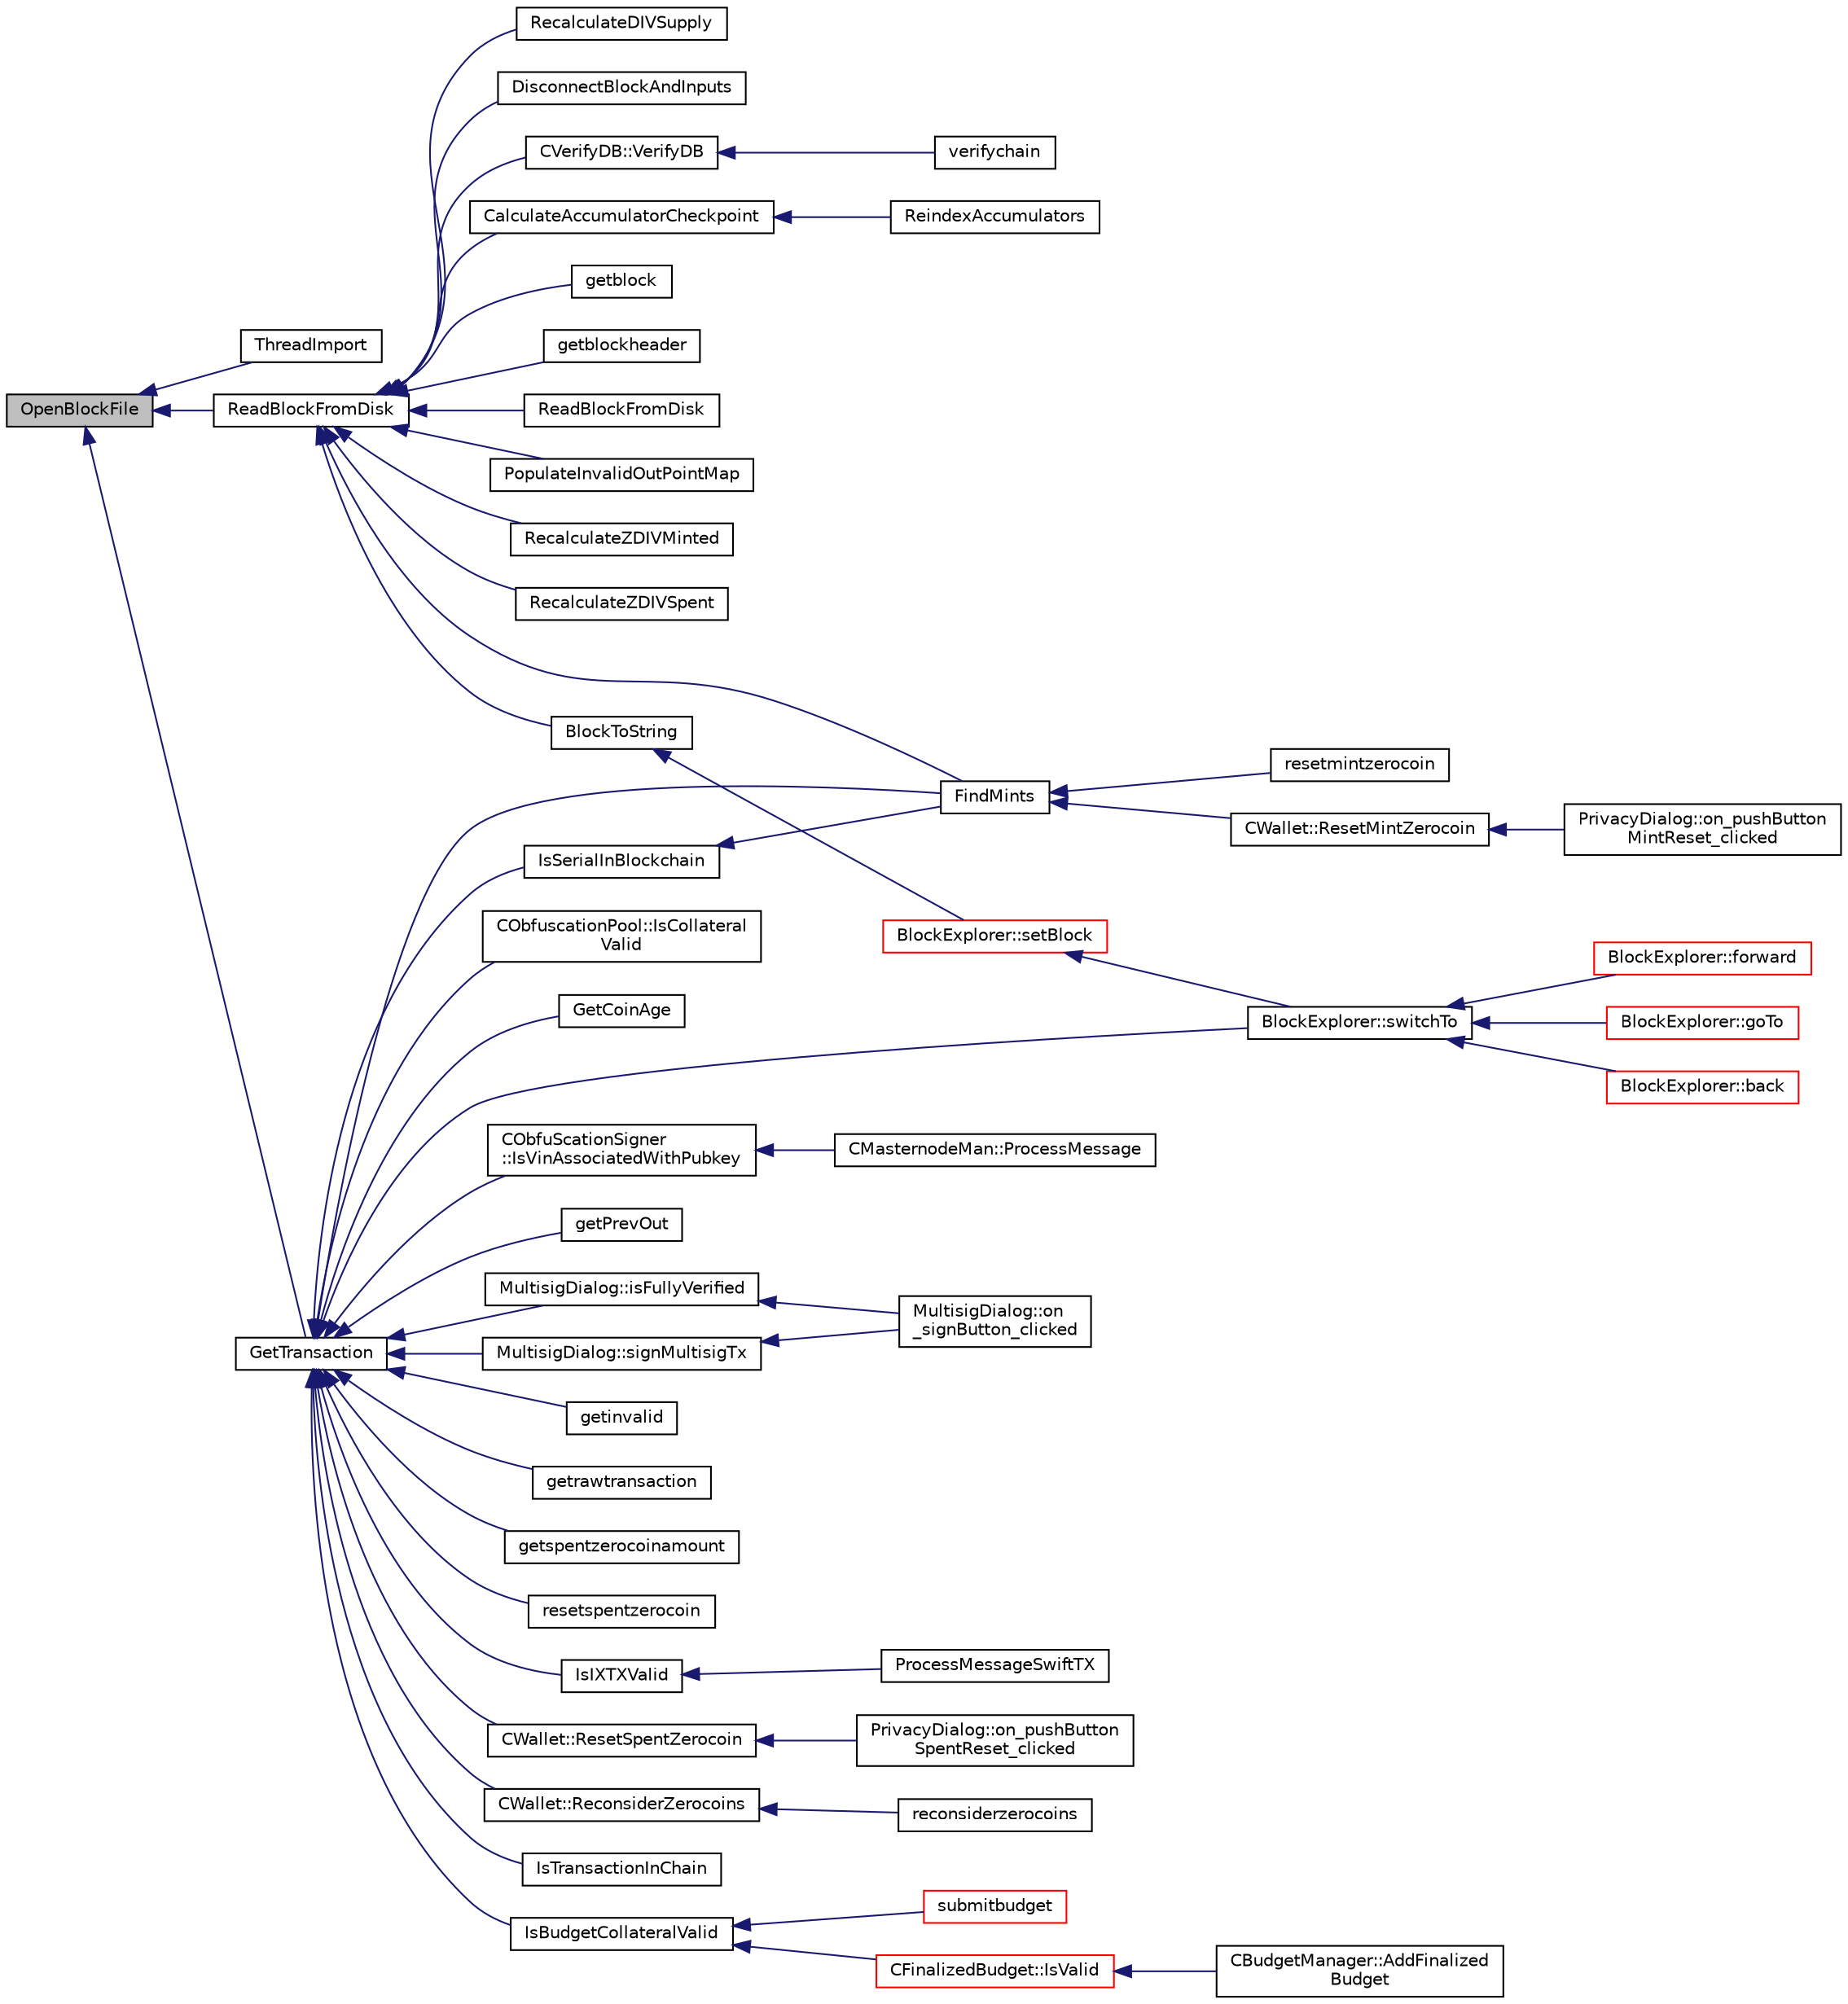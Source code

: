 digraph "OpenBlockFile"
{
  edge [fontname="Helvetica",fontsize="10",labelfontname="Helvetica",labelfontsize="10"];
  node [fontname="Helvetica",fontsize="10",shape=record];
  rankdir="LR";
  Node1046 [label="OpenBlockFile",height=0.2,width=0.4,color="black", fillcolor="grey75", style="filled", fontcolor="black"];
  Node1046 -> Node1047 [dir="back",color="midnightblue",fontsize="10",style="solid",fontname="Helvetica"];
  Node1047 [label="ThreadImport",height=0.2,width=0.4,color="black", fillcolor="white", style="filled",URL="$init_8cpp.html#a0189c34248cd89bbbe20d4d6045bd7c9"];
  Node1046 -> Node1048 [dir="back",color="midnightblue",fontsize="10",style="solid",fontname="Helvetica"];
  Node1048 [label="GetTransaction",height=0.2,width=0.4,color="black", fillcolor="white", style="filled",URL="$transaction_8cpp.html#a044ae412844f02db690466dd24d9bb71",tooltip="Return transaction in tx, and if it was found inside a block, its hash is placed in hashBlock..."];
  Node1048 -> Node1049 [dir="back",color="midnightblue",fontsize="10",style="solid",fontname="Helvetica"];
  Node1049 [label="GetCoinAge",height=0.2,width=0.4,color="black", fillcolor="white", style="filled",URL="$main_8h.html#a21bc4b48fd02104afe1a40b20c1cb6a3"];
  Node1048 -> Node1050 [dir="back",color="midnightblue",fontsize="10",style="solid",fontname="Helvetica"];
  Node1050 [label="FindMints",height=0.2,width=0.4,color="black", fillcolor="white", style="filled",URL="$main_8h.html#a5bdf923beb5f3417fd033c28216b6acb"];
  Node1050 -> Node1051 [dir="back",color="midnightblue",fontsize="10",style="solid",fontname="Helvetica"];
  Node1051 [label="resetmintzerocoin",height=0.2,width=0.4,color="black", fillcolor="white", style="filled",URL="$rpcwallet_8cpp.html#a9336d9bdaa3e1ebb98fb2cc6fdef1d9b"];
  Node1050 -> Node1052 [dir="back",color="midnightblue",fontsize="10",style="solid",fontname="Helvetica"];
  Node1052 [label="CWallet::ResetMintZerocoin",height=0.2,width=0.4,color="black", fillcolor="white", style="filled",URL="$class_c_wallet.html#a48b81fb27683fe4693a7385909dcd391"];
  Node1052 -> Node1053 [dir="back",color="midnightblue",fontsize="10",style="solid",fontname="Helvetica"];
  Node1053 [label="PrivacyDialog::on_pushButton\lMintReset_clicked",height=0.2,width=0.4,color="black", fillcolor="white", style="filled",URL="$class_privacy_dialog.html#a1a50924516087ce5810b2b2831567a31"];
  Node1048 -> Node1054 [dir="back",color="midnightblue",fontsize="10",style="solid",fontname="Helvetica"];
  Node1054 [label="IsSerialInBlockchain",height=0.2,width=0.4,color="black", fillcolor="white", style="filled",URL="$main_8h.html#a1a986f7c3a557068daa8fa72f7daf3e6"];
  Node1054 -> Node1050 [dir="back",color="midnightblue",fontsize="10",style="solid",fontname="Helvetica"];
  Node1048 -> Node1055 [dir="back",color="midnightblue",fontsize="10",style="solid",fontname="Helvetica"];
  Node1055 [label="IsTransactionInChain",height=0.2,width=0.4,color="black", fillcolor="white", style="filled",URL="$main_8h.html#acf680d8592846483eb46cb87478cee95"];
  Node1048 -> Node1056 [dir="back",color="midnightblue",fontsize="10",style="solid",fontname="Helvetica"];
  Node1056 [label="IsBudgetCollateralValid",height=0.2,width=0.4,color="black", fillcolor="white", style="filled",URL="$masternode-budget_8h.html#af987fefd1417be5dcd356634986dbf83"];
  Node1056 -> Node1057 [dir="back",color="midnightblue",fontsize="10",style="solid",fontname="Helvetica"];
  Node1057 [label="CFinalizedBudget::IsValid",height=0.2,width=0.4,color="red", fillcolor="white", style="filled",URL="$class_c_finalized_budget.html#ae91a3b63f88979a2cf5252b91b9f339d"];
  Node1057 -> Node1058 [dir="back",color="midnightblue",fontsize="10",style="solid",fontname="Helvetica"];
  Node1058 [label="CBudgetManager::AddFinalized\lBudget",height=0.2,width=0.4,color="black", fillcolor="white", style="filled",URL="$class_c_budget_manager.html#a3639ad9a2b26e5d7611f55bbb79723d7"];
  Node1056 -> Node1060 [dir="back",color="midnightblue",fontsize="10",style="solid",fontname="Helvetica"];
  Node1060 [label="submitbudget",height=0.2,width=0.4,color="red", fillcolor="white", style="filled",URL="$rpcmasternode-budget_8cpp.html#a7567b2accf3b6fd9ae5a98b9e6506e9e"];
  Node1048 -> Node1062 [dir="back",color="midnightblue",fontsize="10",style="solid",fontname="Helvetica"];
  Node1062 [label="CObfuscationPool::IsCollateral\lValid",height=0.2,width=0.4,color="black", fillcolor="white", style="filled",URL="$class_c_obfuscation_pool.html#a821ebbd4ae62c5ad7e80e24a3038bdec",tooltip="If the collateral is valid given by a client. "];
  Node1048 -> Node1063 [dir="back",color="midnightblue",fontsize="10",style="solid",fontname="Helvetica"];
  Node1063 [label="CObfuScationSigner\l::IsVinAssociatedWithPubkey",height=0.2,width=0.4,color="black", fillcolor="white", style="filled",URL="$class_c_obfu_scation_signer.html#ae52356535949db63ac24a3815c0ca117",tooltip="Is the inputs associated with this public key? (and there is 10000 DIV - checking if valid masternode..."];
  Node1063 -> Node1064 [dir="back",color="midnightblue",fontsize="10",style="solid",fontname="Helvetica"];
  Node1064 [label="CMasternodeMan::ProcessMessage",height=0.2,width=0.4,color="black", fillcolor="white", style="filled",URL="$class_c_masternode_man.html#ae3e5d263cebdcd932eca49caeadce9aa"];
  Node1048 -> Node1065 [dir="back",color="midnightblue",fontsize="10",style="solid",fontname="Helvetica"];
  Node1065 [label="getPrevOut",height=0.2,width=0.4,color="black", fillcolor="white", style="filled",URL="$blockexplorer_8h.html#ade846262ab59cf467f3bff6c3a31a52c"];
  Node1048 -> Node1066 [dir="back",color="midnightblue",fontsize="10",style="solid",fontname="Helvetica"];
  Node1066 [label="BlockExplorer::switchTo",height=0.2,width=0.4,color="black", fillcolor="white", style="filled",URL="$class_block_explorer.html#a24d6353efb00436dd029e234e3a86121"];
  Node1066 -> Node1067 [dir="back",color="midnightblue",fontsize="10",style="solid",fontname="Helvetica"];
  Node1067 [label="BlockExplorer::goTo",height=0.2,width=0.4,color="red", fillcolor="white", style="filled",URL="$class_block_explorer.html#a32a642323bf89030d4f3519d79893ccd"];
  Node1066 -> Node1071 [dir="back",color="midnightblue",fontsize="10",style="solid",fontname="Helvetica"];
  Node1071 [label="BlockExplorer::back",height=0.2,width=0.4,color="red", fillcolor="white", style="filled",URL="$class_block_explorer.html#aed5a84d4c9691f29721829eca6023169"];
  Node1066 -> Node1072 [dir="back",color="midnightblue",fontsize="10",style="solid",fontname="Helvetica"];
  Node1072 [label="BlockExplorer::forward",height=0.2,width=0.4,color="red", fillcolor="white", style="filled",URL="$class_block_explorer.html#a062131c18869d12dc393775f3695e89f"];
  Node1048 -> Node1073 [dir="back",color="midnightblue",fontsize="10",style="solid",fontname="Helvetica"];
  Node1073 [label="MultisigDialog::signMultisigTx",height=0.2,width=0.4,color="black", fillcolor="white", style="filled",URL="$class_multisig_dialog.html#accd639f522281361bdf409e88909eb98"];
  Node1073 -> Node1074 [dir="back",color="midnightblue",fontsize="10",style="solid",fontname="Helvetica"];
  Node1074 [label="MultisigDialog::on\l_signButton_clicked",height=0.2,width=0.4,color="black", fillcolor="white", style="filled",URL="$class_multisig_dialog.html#a5fdc6c2578e0f4e2f7900a3723d223ae"];
  Node1048 -> Node1075 [dir="back",color="midnightblue",fontsize="10",style="solid",fontname="Helvetica"];
  Node1075 [label="MultisigDialog::isFullyVerified",height=0.2,width=0.4,color="black", fillcolor="white", style="filled",URL="$class_multisig_dialog.html#a3e11d93578e92591af343b003b817dfe"];
  Node1075 -> Node1074 [dir="back",color="midnightblue",fontsize="10",style="solid",fontname="Helvetica"];
  Node1048 -> Node1076 [dir="back",color="midnightblue",fontsize="10",style="solid",fontname="Helvetica"];
  Node1076 [label="getinvalid",height=0.2,width=0.4,color="black", fillcolor="white", style="filled",URL="$rpcblockchain_8cpp.html#a1a8c56576372cf3e61515c4b7b55e60f"];
  Node1048 -> Node1077 [dir="back",color="midnightblue",fontsize="10",style="solid",fontname="Helvetica"];
  Node1077 [label="getrawtransaction",height=0.2,width=0.4,color="black", fillcolor="white", style="filled",URL="$rpcrawtransaction_8cpp.html#a12e1b8a05d99d1544e5343c2282cc55a"];
  Node1048 -> Node1078 [dir="back",color="midnightblue",fontsize="10",style="solid",fontname="Helvetica"];
  Node1078 [label="getspentzerocoinamount",height=0.2,width=0.4,color="black", fillcolor="white", style="filled",URL="$rpcrawtransaction_8cpp.html#af1e6a7813ea10b5897295724b9f06dfb"];
  Node1048 -> Node1079 [dir="back",color="midnightblue",fontsize="10",style="solid",fontname="Helvetica"];
  Node1079 [label="resetspentzerocoin",height=0.2,width=0.4,color="black", fillcolor="white", style="filled",URL="$rpcwallet_8cpp.html#afb44b523a9bdf20668ec1e8f2161aa1a"];
  Node1048 -> Node1080 [dir="back",color="midnightblue",fontsize="10",style="solid",fontname="Helvetica"];
  Node1080 [label="IsIXTXValid",height=0.2,width=0.4,color="black", fillcolor="white", style="filled",URL="$swifttx_8h.html#a091b5dc50769595bb701d5f85ca475e5"];
  Node1080 -> Node1081 [dir="back",color="midnightblue",fontsize="10",style="solid",fontname="Helvetica"];
  Node1081 [label="ProcessMessageSwiftTX",height=0.2,width=0.4,color="black", fillcolor="white", style="filled",URL="$swifttx_8h.html#a155e5c12fe35b2b4129c46ba9b66b06f"];
  Node1048 -> Node1082 [dir="back",color="midnightblue",fontsize="10",style="solid",fontname="Helvetica"];
  Node1082 [label="CWallet::ResetSpentZerocoin",height=0.2,width=0.4,color="black", fillcolor="white", style="filled",URL="$class_c_wallet.html#abc70af84f54700a62cf8ef530f6faaaa"];
  Node1082 -> Node1083 [dir="back",color="midnightblue",fontsize="10",style="solid",fontname="Helvetica"];
  Node1083 [label="PrivacyDialog::on_pushButton\lSpentReset_clicked",height=0.2,width=0.4,color="black", fillcolor="white", style="filled",URL="$class_privacy_dialog.html#a4bbf07a37a93225e0ef7806d77ff3264"];
  Node1048 -> Node1084 [dir="back",color="midnightblue",fontsize="10",style="solid",fontname="Helvetica"];
  Node1084 [label="CWallet::ReconsiderZerocoins",height=0.2,width=0.4,color="black", fillcolor="white", style="filled",URL="$class_c_wallet.html#ae0d869b52e1efd245bd5fcbbff925531"];
  Node1084 -> Node1085 [dir="back",color="midnightblue",fontsize="10",style="solid",fontname="Helvetica"];
  Node1085 [label="reconsiderzerocoins",height=0.2,width=0.4,color="black", fillcolor="white", style="filled",URL="$rpcwallet_8cpp.html#a2e2e1892b694084c83714431479f5c7a"];
  Node1046 -> Node1086 [dir="back",color="midnightblue",fontsize="10",style="solid",fontname="Helvetica"];
  Node1086 [label="ReadBlockFromDisk",height=0.2,width=0.4,color="black", fillcolor="white", style="filled",URL="$main_8h.html#a2dc350346749b7da7f4b40c114ee5147"];
  Node1086 -> Node1087 [dir="back",color="midnightblue",fontsize="10",style="solid",fontname="Helvetica"];
  Node1087 [label="CalculateAccumulatorCheckpoint",height=0.2,width=0.4,color="black", fillcolor="white", style="filled",URL="$accumulators_8h.html#a62f6e6ab26cfeebb5b184a41ba770e0e"];
  Node1087 -> Node1088 [dir="back",color="midnightblue",fontsize="10",style="solid",fontname="Helvetica"];
  Node1088 [label="ReindexAccumulators",height=0.2,width=0.4,color="black", fillcolor="white", style="filled",URL="$main_8h.html#a4a74b45eb12b8c115906e305e109c5d9"];
  Node1086 -> Node1050 [dir="back",color="midnightblue",fontsize="10",style="solid",fontname="Helvetica"];
  Node1086 -> Node1089 [dir="back",color="midnightblue",fontsize="10",style="solid",fontname="Helvetica"];
  Node1089 [label="ReadBlockFromDisk",height=0.2,width=0.4,color="black", fillcolor="white", style="filled",URL="$main_8h.html#a445ff051f3b0038c0b19b7e1156c9f95"];
  Node1086 -> Node1090 [dir="back",color="midnightblue",fontsize="10",style="solid",fontname="Helvetica"];
  Node1090 [label="PopulateInvalidOutPointMap",height=0.2,width=0.4,color="black", fillcolor="white", style="filled",URL="$main_8h.html#ae7d38ec9b36061a4216d318d34dde6e2"];
  Node1086 -> Node1091 [dir="back",color="midnightblue",fontsize="10",style="solid",fontname="Helvetica"];
  Node1091 [label="RecalculateZDIVMinted",height=0.2,width=0.4,color="black", fillcolor="white", style="filled",URL="$main_8h.html#a4143f85b263bcd3fc3915dbc19009495"];
  Node1086 -> Node1092 [dir="back",color="midnightblue",fontsize="10",style="solid",fontname="Helvetica"];
  Node1092 [label="RecalculateZDIVSpent",height=0.2,width=0.4,color="black", fillcolor="white", style="filled",URL="$main_8h.html#a161774bfe6fd9f0422f56db71f98071b"];
  Node1086 -> Node1093 [dir="back",color="midnightblue",fontsize="10",style="solid",fontname="Helvetica"];
  Node1093 [label="RecalculateDIVSupply",height=0.2,width=0.4,color="black", fillcolor="white", style="filled",URL="$main_8h.html#aebdec7b14f50bbafc5aafe72f08c716d"];
  Node1086 -> Node1094 [dir="back",color="midnightblue",fontsize="10",style="solid",fontname="Helvetica"];
  Node1094 [label="DisconnectBlockAndInputs",height=0.2,width=0.4,color="black", fillcolor="white", style="filled",URL="$main_8cpp.html#acc33d7f850152cbbb9d00f7c71d99704"];
  Node1086 -> Node1095 [dir="back",color="midnightblue",fontsize="10",style="solid",fontname="Helvetica"];
  Node1095 [label="CVerifyDB::VerifyDB",height=0.2,width=0.4,color="black", fillcolor="white", style="filled",URL="$class_c_verify_d_b.html#a5d3e3ade35a14ddce2404e18e4b1df50"];
  Node1095 -> Node1096 [dir="back",color="midnightblue",fontsize="10",style="solid",fontname="Helvetica"];
  Node1096 [label="verifychain",height=0.2,width=0.4,color="black", fillcolor="white", style="filled",URL="$rpcblockchain_8cpp.html#a0b1dd8862fc7292c243ad9489f96a3c8"];
  Node1086 -> Node1097 [dir="back",color="midnightblue",fontsize="10",style="solid",fontname="Helvetica"];
  Node1097 [label="BlockToString",height=0.2,width=0.4,color="black", fillcolor="white", style="filled",URL="$blockexplorer_8cpp.html#a6caededa67ac9ad171dc1a6fac4a708f"];
  Node1097 -> Node1098 [dir="back",color="midnightblue",fontsize="10",style="solid",fontname="Helvetica"];
  Node1098 [label="BlockExplorer::setBlock",height=0.2,width=0.4,color="red", fillcolor="white", style="filled",URL="$class_block_explorer.html#ac6dea0edb51e7410dacc99feaf9af916"];
  Node1098 -> Node1066 [dir="back",color="midnightblue",fontsize="10",style="solid",fontname="Helvetica"];
  Node1086 -> Node1100 [dir="back",color="midnightblue",fontsize="10",style="solid",fontname="Helvetica"];
  Node1100 [label="getblock",height=0.2,width=0.4,color="black", fillcolor="white", style="filled",URL="$rpcblockchain_8cpp.html#a63608cf1bb275120194c3b4e070af3d7"];
  Node1086 -> Node1101 [dir="back",color="midnightblue",fontsize="10",style="solid",fontname="Helvetica"];
  Node1101 [label="getblockheader",height=0.2,width=0.4,color="black", fillcolor="white", style="filled",URL="$rpcblockchain_8cpp.html#ab3595474553cb389c54aa6289acf9cd7"];
}
